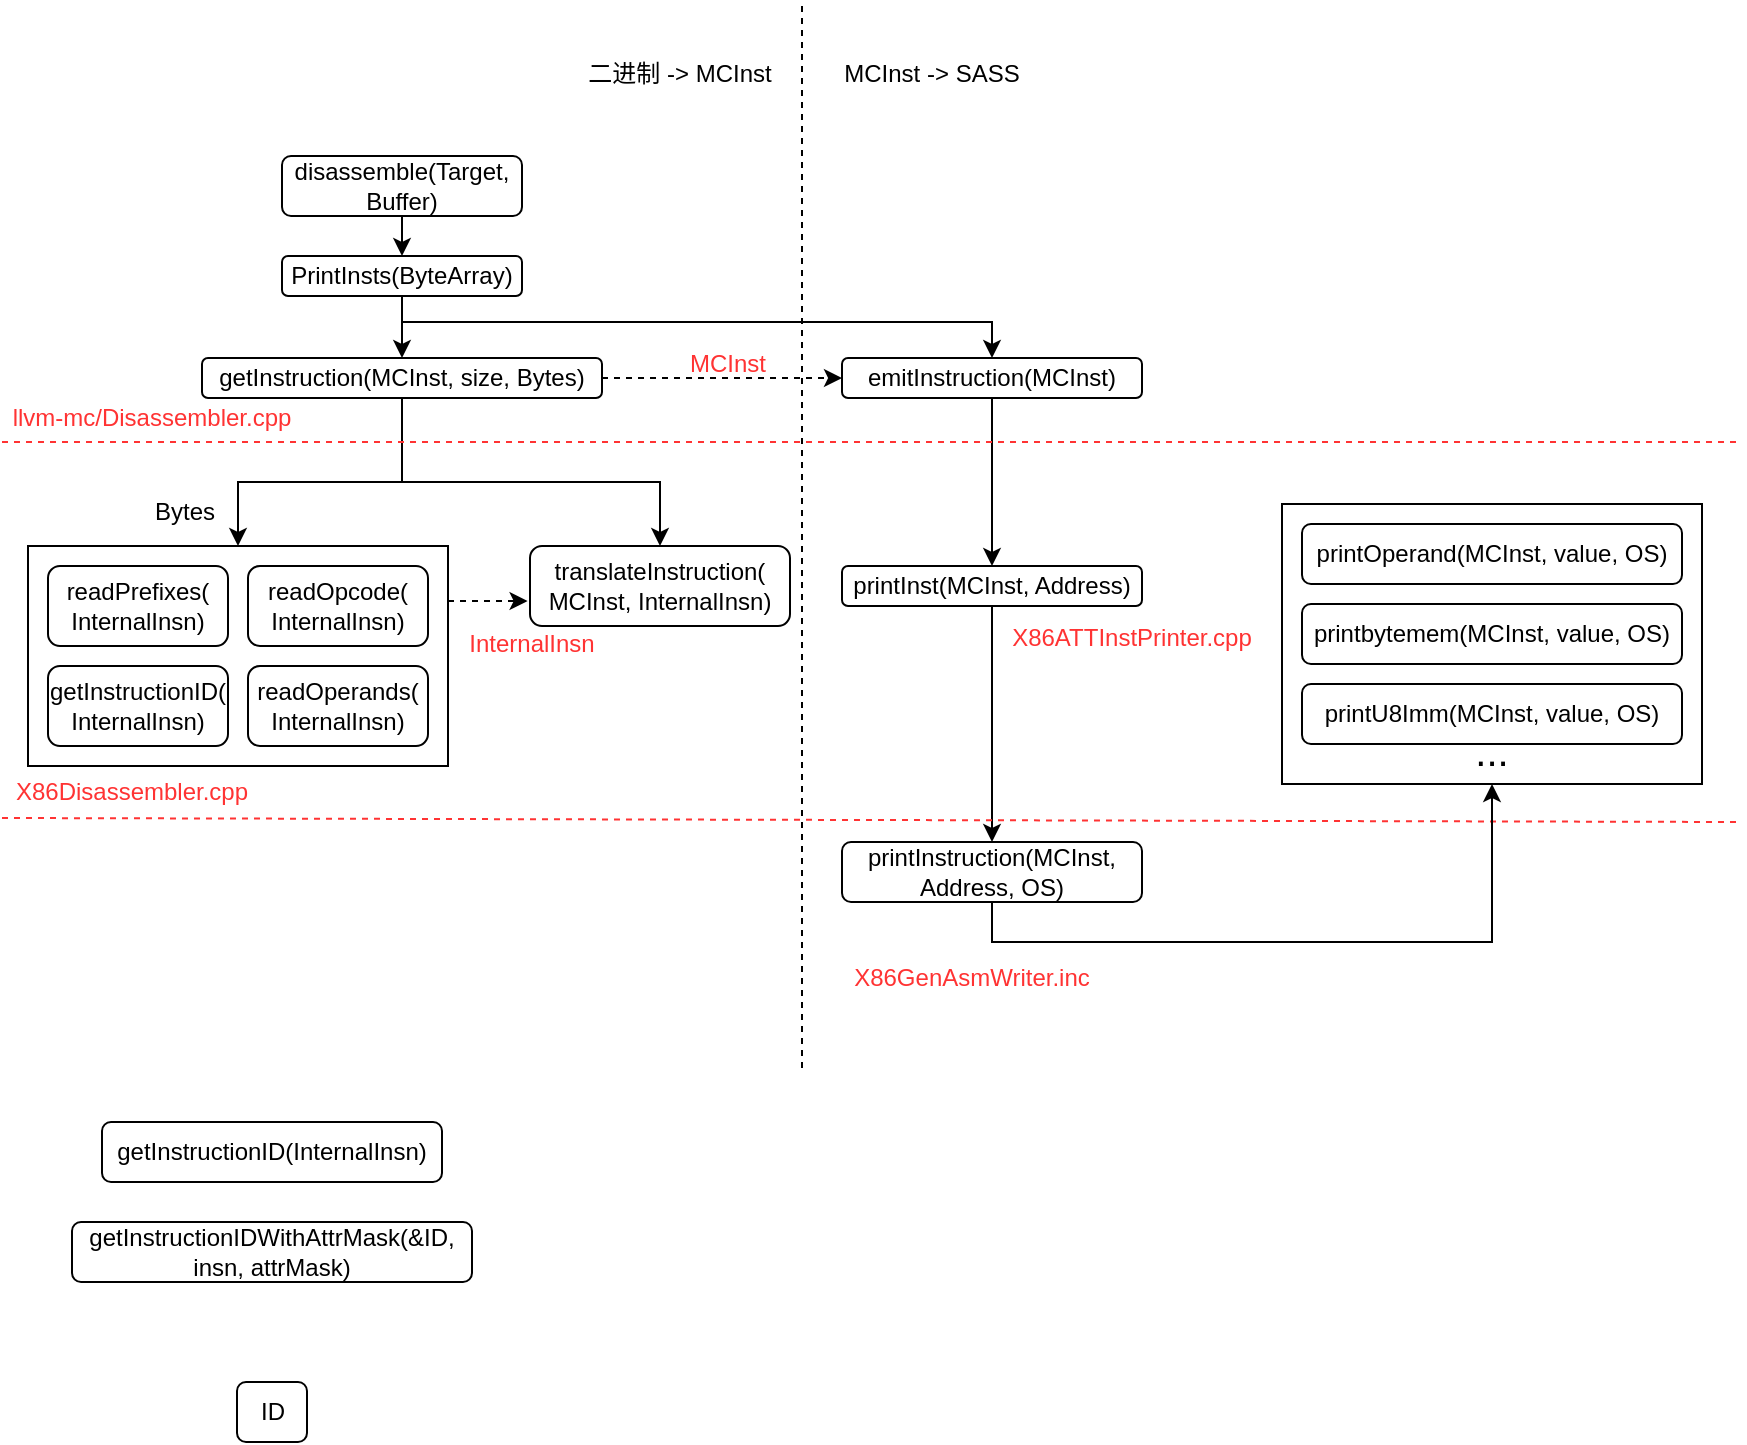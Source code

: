 <mxfile version="21.2.1" type="github">
  <diagram id="C5RBs43oDa-KdzZeNtuy" name="Page-1">
    <mxGraphModel dx="939" dy="534" grid="1" gridSize="10" guides="1" tooltips="1" connect="1" arrows="1" fold="1" page="1" pageScale="1" pageWidth="827" pageHeight="1169" math="0" shadow="0">
      <root>
        <mxCell id="WIyWlLk6GJQsqaUBKTNV-0" />
        <mxCell id="WIyWlLk6GJQsqaUBKTNV-1" parent="WIyWlLk6GJQsqaUBKTNV-0" />
        <mxCell id="fcEwafu8cdK6zzP93kol-5" style="edgeStyle=orthogonalEdgeStyle;rounded=0;orthogonalLoop=1;jettySize=auto;html=1;exitX=0.5;exitY=1;exitDx=0;exitDy=0;entryX=0.5;entryY=0;entryDx=0;entryDy=0;" edge="1" parent="WIyWlLk6GJQsqaUBKTNV-1" source="WIyWlLk6GJQsqaUBKTNV-3" target="WIyWlLk6GJQsqaUBKTNV-7">
          <mxGeometry relative="1" as="geometry" />
        </mxCell>
        <mxCell id="WIyWlLk6GJQsqaUBKTNV-3" value="disassemble(Target, Buffer)" style="rounded=1;whiteSpace=wrap;html=1;fontSize=12;glass=0;strokeWidth=1;shadow=0;" parent="WIyWlLk6GJQsqaUBKTNV-1" vertex="1">
          <mxGeometry x="160" y="157" width="120" height="30" as="geometry" />
        </mxCell>
        <mxCell id="fcEwafu8cdK6zzP93kol-6" style="edgeStyle=orthogonalEdgeStyle;rounded=0;orthogonalLoop=1;jettySize=auto;html=1;exitX=0.5;exitY=1;exitDx=0;exitDy=0;entryX=0.5;entryY=0;entryDx=0;entryDy=0;" edge="1" parent="WIyWlLk6GJQsqaUBKTNV-1" source="WIyWlLk6GJQsqaUBKTNV-7" target="WIyWlLk6GJQsqaUBKTNV-12">
          <mxGeometry relative="1" as="geometry" />
        </mxCell>
        <mxCell id="fcEwafu8cdK6zzP93kol-32" style="edgeStyle=orthogonalEdgeStyle;rounded=0;orthogonalLoop=1;jettySize=auto;html=1;exitX=0.5;exitY=1;exitDx=0;exitDy=0;" edge="1" parent="WIyWlLk6GJQsqaUBKTNV-1" source="WIyWlLk6GJQsqaUBKTNV-7" target="fcEwafu8cdK6zzP93kol-3">
          <mxGeometry relative="1" as="geometry">
            <Array as="points">
              <mxPoint x="220" y="240" />
              <mxPoint x="515" y="240" />
            </Array>
          </mxGeometry>
        </mxCell>
        <mxCell id="WIyWlLk6GJQsqaUBKTNV-7" value="PrintInsts(ByteArray)" style="rounded=1;whiteSpace=wrap;html=1;fontSize=12;glass=0;strokeWidth=1;shadow=0;" parent="WIyWlLk6GJQsqaUBKTNV-1" vertex="1">
          <mxGeometry x="160" y="207" width="120" height="20" as="geometry" />
        </mxCell>
        <mxCell id="fcEwafu8cdK6zzP93kol-20" style="edgeStyle=orthogonalEdgeStyle;rounded=0;orthogonalLoop=1;jettySize=auto;html=1;exitX=0.5;exitY=1;exitDx=0;exitDy=0;" edge="1" parent="WIyWlLk6GJQsqaUBKTNV-1" source="WIyWlLk6GJQsqaUBKTNV-12" target="fcEwafu8cdK6zzP93kol-18">
          <mxGeometry relative="1" as="geometry">
            <Array as="points">
              <mxPoint x="220" y="320" />
              <mxPoint x="138" y="320" />
            </Array>
          </mxGeometry>
        </mxCell>
        <mxCell id="fcEwafu8cdK6zzP93kol-21" style="edgeStyle=orthogonalEdgeStyle;rounded=0;orthogonalLoop=1;jettySize=auto;html=1;exitX=0.5;exitY=1;exitDx=0;exitDy=0;entryX=0.5;entryY=0;entryDx=0;entryDy=0;" edge="1" parent="WIyWlLk6GJQsqaUBKTNV-1" source="WIyWlLk6GJQsqaUBKTNV-12" target="fcEwafu8cdK6zzP93kol-0">
          <mxGeometry relative="1" as="geometry">
            <Array as="points">
              <mxPoint x="220" y="320" />
              <mxPoint x="349" y="320" />
            </Array>
          </mxGeometry>
        </mxCell>
        <mxCell id="fcEwafu8cdK6zzP93kol-44" style="edgeStyle=orthogonalEdgeStyle;rounded=0;orthogonalLoop=1;jettySize=auto;html=1;exitX=1;exitY=0.5;exitDx=0;exitDy=0;entryX=0;entryY=0.5;entryDx=0;entryDy=0;dashed=1;" edge="1" parent="WIyWlLk6GJQsqaUBKTNV-1" source="WIyWlLk6GJQsqaUBKTNV-12" target="fcEwafu8cdK6zzP93kol-3">
          <mxGeometry relative="1" as="geometry" />
        </mxCell>
        <mxCell id="WIyWlLk6GJQsqaUBKTNV-12" value="getInstruction(MCInst, size, Bytes)" style="rounded=1;whiteSpace=wrap;html=1;fontSize=12;glass=0;strokeWidth=1;shadow=0;" parent="WIyWlLk6GJQsqaUBKTNV-1" vertex="1">
          <mxGeometry x="120" y="258" width="200" height="20" as="geometry" />
        </mxCell>
        <mxCell id="fcEwafu8cdK6zzP93kol-0" value="translateInstruction(&lt;br&gt;MCInst, InternalInsn)" style="rounded=1;whiteSpace=wrap;html=1;fontSize=12;glass=0;strokeWidth=1;shadow=0;" vertex="1" parent="WIyWlLk6GJQsqaUBKTNV-1">
          <mxGeometry x="284" y="352" width="130" height="40" as="geometry" />
        </mxCell>
        <mxCell id="fcEwafu8cdK6zzP93kol-33" style="edgeStyle=orthogonalEdgeStyle;rounded=0;orthogonalLoop=1;jettySize=auto;html=1;exitX=0.5;exitY=1;exitDx=0;exitDy=0;entryX=0.5;entryY=0;entryDx=0;entryDy=0;" edge="1" parent="WIyWlLk6GJQsqaUBKTNV-1" source="fcEwafu8cdK6zzP93kol-1" target="fcEwafu8cdK6zzP93kol-29">
          <mxGeometry relative="1" as="geometry" />
        </mxCell>
        <mxCell id="fcEwafu8cdK6zzP93kol-1" value="printInst(MCInst, Address)" style="rounded=1;whiteSpace=wrap;html=1;fontSize=12;glass=0;strokeWidth=1;shadow=0;" vertex="1" parent="WIyWlLk6GJQsqaUBKTNV-1">
          <mxGeometry x="440" y="362" width="150" height="20" as="geometry" />
        </mxCell>
        <mxCell id="fcEwafu8cdK6zzP93kol-35" style="edgeStyle=orthogonalEdgeStyle;rounded=0;orthogonalLoop=1;jettySize=auto;html=1;exitX=0.5;exitY=1;exitDx=0;exitDy=0;entryX=0.5;entryY=0;entryDx=0;entryDy=0;" edge="1" parent="WIyWlLk6GJQsqaUBKTNV-1" source="fcEwafu8cdK6zzP93kol-3" target="fcEwafu8cdK6zzP93kol-1">
          <mxGeometry relative="1" as="geometry" />
        </mxCell>
        <mxCell id="fcEwafu8cdK6zzP93kol-3" value="emitInstruction(MCInst)" style="rounded=1;whiteSpace=wrap;html=1;fontSize=12;glass=0;strokeWidth=1;shadow=0;" vertex="1" parent="WIyWlLk6GJQsqaUBKTNV-1">
          <mxGeometry x="440" y="258" width="150" height="20" as="geometry" />
        </mxCell>
        <mxCell id="fcEwafu8cdK6zzP93kol-12" value="" style="endArrow=none;dashed=1;html=1;rounded=0;strokeColor=#FF3333;" edge="1" parent="WIyWlLk6GJQsqaUBKTNV-1">
          <mxGeometry width="50" height="50" relative="1" as="geometry">
            <mxPoint x="20" y="300" as="sourcePoint" />
            <mxPoint x="890" y="300" as="targetPoint" />
          </mxGeometry>
        </mxCell>
        <mxCell id="fcEwafu8cdK6zzP93kol-15" value="&lt;font color=&quot;#ff3333&quot;&gt;llvm-mc/Disassembler.cpp&lt;/font&gt;" style="text;html=1;strokeColor=none;fillColor=none;align=center;verticalAlign=middle;whiteSpace=wrap;rounded=0;" vertex="1" parent="WIyWlLk6GJQsqaUBKTNV-1">
          <mxGeometry x="20" y="280" width="150" height="15" as="geometry" />
        </mxCell>
        <mxCell id="fcEwafu8cdK6zzP93kol-19" value="" style="group;strokeColor=default;" vertex="1" connectable="0" parent="WIyWlLk6GJQsqaUBKTNV-1">
          <mxGeometry x="33" y="352" width="210" height="110" as="geometry" />
        </mxCell>
        <mxCell id="fcEwafu8cdK6zzP93kol-18" value="" style="rounded=0;whiteSpace=wrap;html=1;fillColor=none;dashed=1;" vertex="1" parent="fcEwafu8cdK6zzP93kol-19">
          <mxGeometry width="210" height="110" as="geometry" />
        </mxCell>
        <mxCell id="WIyWlLk6GJQsqaUBKTNV-11" value="readPrefixes(&lt;br&gt;InternalInsn)" style="rounded=1;whiteSpace=wrap;html=1;fontSize=12;glass=0;strokeWidth=1;shadow=0;" parent="fcEwafu8cdK6zzP93kol-19" vertex="1">
          <mxGeometry x="10" y="10" width="90" height="40" as="geometry" />
        </mxCell>
        <mxCell id="fcEwafu8cdK6zzP93kol-4" value="readOpcode(&lt;br&gt;InternalInsn)" style="rounded=1;whiteSpace=wrap;html=1;fontSize=12;glass=0;strokeWidth=1;shadow=0;" vertex="1" parent="fcEwafu8cdK6zzP93kol-19">
          <mxGeometry x="110" y="10" width="90" height="40" as="geometry" />
        </mxCell>
        <mxCell id="fcEwafu8cdK6zzP93kol-10" value="getInstructionID(&lt;br&gt;InternalInsn)" style="rounded=1;whiteSpace=wrap;html=1;fontSize=12;glass=0;strokeWidth=1;shadow=0;" vertex="1" parent="fcEwafu8cdK6zzP93kol-19">
          <mxGeometry x="10" y="60" width="90" height="40" as="geometry" />
        </mxCell>
        <mxCell id="fcEwafu8cdK6zzP93kol-11" value="readOperands(&lt;br&gt;InternalInsn)" style="rounded=1;whiteSpace=wrap;html=1;fontSize=12;glass=0;strokeWidth=1;shadow=0;" vertex="1" parent="fcEwafu8cdK6zzP93kol-19">
          <mxGeometry x="110" y="60" width="90" height="40" as="geometry" />
        </mxCell>
        <mxCell id="fcEwafu8cdK6zzP93kol-22" value="Bytes" style="text;html=1;strokeColor=none;fillColor=none;align=center;verticalAlign=middle;whiteSpace=wrap;rounded=0;" vertex="1" parent="WIyWlLk6GJQsqaUBKTNV-1">
          <mxGeometry x="90" y="320" width="43" height="30" as="geometry" />
        </mxCell>
        <mxCell id="fcEwafu8cdK6zzP93kol-23" value="&lt;font color=&quot;#ff3333&quot;&gt;X86Disassembler.cpp&lt;/font&gt;" style="text;html=1;strokeColor=none;fillColor=none;align=center;verticalAlign=middle;whiteSpace=wrap;rounded=0;" vertex="1" parent="WIyWlLk6GJQsqaUBKTNV-1">
          <mxGeometry x="20" y="470" width="130" height="10" as="geometry" />
        </mxCell>
        <mxCell id="fcEwafu8cdK6zzP93kol-24" style="edgeStyle=orthogonalEdgeStyle;rounded=0;orthogonalLoop=1;jettySize=auto;html=1;exitX=1;exitY=0.25;exitDx=0;exitDy=0;dashed=1;entryX=-0.009;entryY=0.693;entryDx=0;entryDy=0;entryPerimeter=0;" edge="1" parent="WIyWlLk6GJQsqaUBKTNV-1" source="fcEwafu8cdK6zzP93kol-18" target="fcEwafu8cdK6zzP93kol-0">
          <mxGeometry relative="1" as="geometry">
            <mxPoint x="330" y="379.833" as="targetPoint" />
          </mxGeometry>
        </mxCell>
        <mxCell id="fcEwafu8cdK6zzP93kol-25" value="" style="endArrow=none;dashed=1;html=1;rounded=0;strokeColor=#FF3333;" edge="1" parent="WIyWlLk6GJQsqaUBKTNV-1">
          <mxGeometry width="50" height="50" relative="1" as="geometry">
            <mxPoint x="20" y="488" as="sourcePoint" />
            <mxPoint x="890" y="490" as="targetPoint" />
          </mxGeometry>
        </mxCell>
        <mxCell id="fcEwafu8cdK6zzP93kol-26" value="&lt;font color=&quot;#ff3333&quot;&gt;InternalInsn&lt;/font&gt;" style="text;html=1;strokeColor=none;fillColor=none;align=center;verticalAlign=middle;whiteSpace=wrap;rounded=0;" vertex="1" parent="WIyWlLk6GJQsqaUBKTNV-1">
          <mxGeometry x="250" y="390" width="70" height="22" as="geometry" />
        </mxCell>
        <mxCell id="fcEwafu8cdK6zzP93kol-27" value="&lt;font color=&quot;#ff3333&quot;&gt;X86ATTInstPrinter.cpp&lt;/font&gt;" style="text;html=1;strokeColor=none;fillColor=none;align=center;verticalAlign=middle;whiteSpace=wrap;rounded=0;" vertex="1" parent="WIyWlLk6GJQsqaUBKTNV-1">
          <mxGeometry x="520" y="390" width="130" height="15" as="geometry" />
        </mxCell>
        <mxCell id="fcEwafu8cdK6zzP93kol-48" style="edgeStyle=orthogonalEdgeStyle;rounded=0;orthogonalLoop=1;jettySize=auto;html=1;exitX=0.5;exitY=1;exitDx=0;exitDy=0;entryX=0.5;entryY=1;entryDx=0;entryDy=0;" edge="1" parent="WIyWlLk6GJQsqaUBKTNV-1" source="fcEwafu8cdK6zzP93kol-29" target="fcEwafu8cdK6zzP93kol-46">
          <mxGeometry relative="1" as="geometry" />
        </mxCell>
        <mxCell id="fcEwafu8cdK6zzP93kol-29" value="printInstruction(MCInst, Address, OS)" style="rounded=1;whiteSpace=wrap;html=1;fontSize=12;glass=0;strokeWidth=1;shadow=0;" vertex="1" parent="WIyWlLk6GJQsqaUBKTNV-1">
          <mxGeometry x="440" y="500" width="150" height="30" as="geometry" />
        </mxCell>
        <mxCell id="fcEwafu8cdK6zzP93kol-36" value="&lt;font color=&quot;#ff3333&quot;&gt;MCInst&lt;/font&gt;" style="text;html=1;strokeColor=none;fillColor=none;align=center;verticalAlign=middle;whiteSpace=wrap;rounded=0;" vertex="1" parent="WIyWlLk6GJQsqaUBKTNV-1">
          <mxGeometry x="360" y="250" width="46" height="22" as="geometry" />
        </mxCell>
        <mxCell id="fcEwafu8cdK6zzP93kol-37" value="&lt;font color=&quot;#ff3333&quot;&gt;X86GenAsmWriter.inc&lt;/font&gt;" style="text;html=1;strokeColor=none;fillColor=none;align=center;verticalAlign=middle;whiteSpace=wrap;rounded=0;" vertex="1" parent="WIyWlLk6GJQsqaUBKTNV-1">
          <mxGeometry x="440" y="560" width="130" height="15" as="geometry" />
        </mxCell>
        <mxCell id="fcEwafu8cdK6zzP93kol-47" value="" style="group" vertex="1" connectable="0" parent="WIyWlLk6GJQsqaUBKTNV-1">
          <mxGeometry x="660" y="331" width="210" height="140" as="geometry" />
        </mxCell>
        <mxCell id="fcEwafu8cdK6zzP93kol-38" value="printOperand(MCInst, value, OS)" style="rounded=1;whiteSpace=wrap;html=1;fontSize=12;glass=0;strokeWidth=1;shadow=0;" vertex="1" parent="fcEwafu8cdK6zzP93kol-47">
          <mxGeometry x="10" y="10" width="190" height="30" as="geometry" />
        </mxCell>
        <mxCell id="fcEwafu8cdK6zzP93kol-39" value="printbytemem(MCInst, value, OS)" style="rounded=1;whiteSpace=wrap;html=1;fontSize=12;glass=0;strokeWidth=1;shadow=0;" vertex="1" parent="fcEwafu8cdK6zzP93kol-47">
          <mxGeometry x="10" y="50" width="190" height="30" as="geometry" />
        </mxCell>
        <mxCell id="fcEwafu8cdK6zzP93kol-40" value="printU8Imm(MCInst, value, OS)" style="rounded=1;whiteSpace=wrap;html=1;fontSize=12;glass=0;strokeWidth=1;shadow=0;" vertex="1" parent="fcEwafu8cdK6zzP93kol-47">
          <mxGeometry x="10" y="90" width="190" height="30" as="geometry" />
        </mxCell>
        <mxCell id="fcEwafu8cdK6zzP93kol-41" value="&lt;font style=&quot;font-size: 20px;&quot;&gt;...&lt;/font&gt;" style="text;html=1;strokeColor=none;fillColor=none;align=center;verticalAlign=middle;whiteSpace=wrap;rounded=0;" vertex="1" parent="fcEwafu8cdK6zzP93kol-47">
          <mxGeometry x="90" y="113" width="30" height="20" as="geometry" />
        </mxCell>
        <mxCell id="fcEwafu8cdK6zzP93kol-46" value="" style="rounded=0;whiteSpace=wrap;html=1;fillColor=none;" vertex="1" parent="fcEwafu8cdK6zzP93kol-47">
          <mxGeometry width="210" height="140" as="geometry" />
        </mxCell>
        <mxCell id="fcEwafu8cdK6zzP93kol-49" value="" style="endArrow=none;dashed=1;html=1;rounded=0;" edge="1" parent="WIyWlLk6GJQsqaUBKTNV-1">
          <mxGeometry width="50" height="50" relative="1" as="geometry">
            <mxPoint x="420" y="613" as="sourcePoint" />
            <mxPoint x="420" y="80" as="targetPoint" />
          </mxGeometry>
        </mxCell>
        <mxCell id="fcEwafu8cdK6zzP93kol-50" value="二进制 -&amp;gt; MCInst" style="text;html=1;strokeColor=none;fillColor=none;align=center;verticalAlign=middle;whiteSpace=wrap;rounded=0;" vertex="1" parent="WIyWlLk6GJQsqaUBKTNV-1">
          <mxGeometry x="304" y="101" width="110" height="30" as="geometry" />
        </mxCell>
        <mxCell id="fcEwafu8cdK6zzP93kol-51" value="MCInst -&amp;gt; SASS" style="text;html=1;strokeColor=none;fillColor=none;align=center;verticalAlign=middle;whiteSpace=wrap;rounded=0;" vertex="1" parent="WIyWlLk6GJQsqaUBKTNV-1">
          <mxGeometry x="430" y="101" width="110" height="30" as="geometry" />
        </mxCell>
        <mxCell id="fcEwafu8cdK6zzP93kol-52" value="getInstructionID(InternalInsn)" style="rounded=1;whiteSpace=wrap;html=1;fontSize=12;glass=0;strokeWidth=1;shadow=0;" vertex="1" parent="WIyWlLk6GJQsqaUBKTNV-1">
          <mxGeometry x="70" y="640" width="170" height="30" as="geometry" />
        </mxCell>
        <mxCell id="fcEwafu8cdK6zzP93kol-53" value="getInstructionIDWithAttrMask(&amp;amp;ID, insn, attrMask)" style="rounded=1;whiteSpace=wrap;html=1;fontSize=12;glass=0;strokeWidth=1;shadow=0;" vertex="1" parent="WIyWlLk6GJQsqaUBKTNV-1">
          <mxGeometry x="55" y="690" width="200" height="30" as="geometry" />
        </mxCell>
        <mxCell id="fcEwafu8cdK6zzP93kol-54" value="ID" style="rounded=1;whiteSpace=wrap;html=1;fontSize=12;glass=0;strokeWidth=1;shadow=0;" vertex="1" parent="WIyWlLk6GJQsqaUBKTNV-1">
          <mxGeometry x="137.5" y="770" width="35" height="30" as="geometry" />
        </mxCell>
      </root>
    </mxGraphModel>
  </diagram>
</mxfile>
